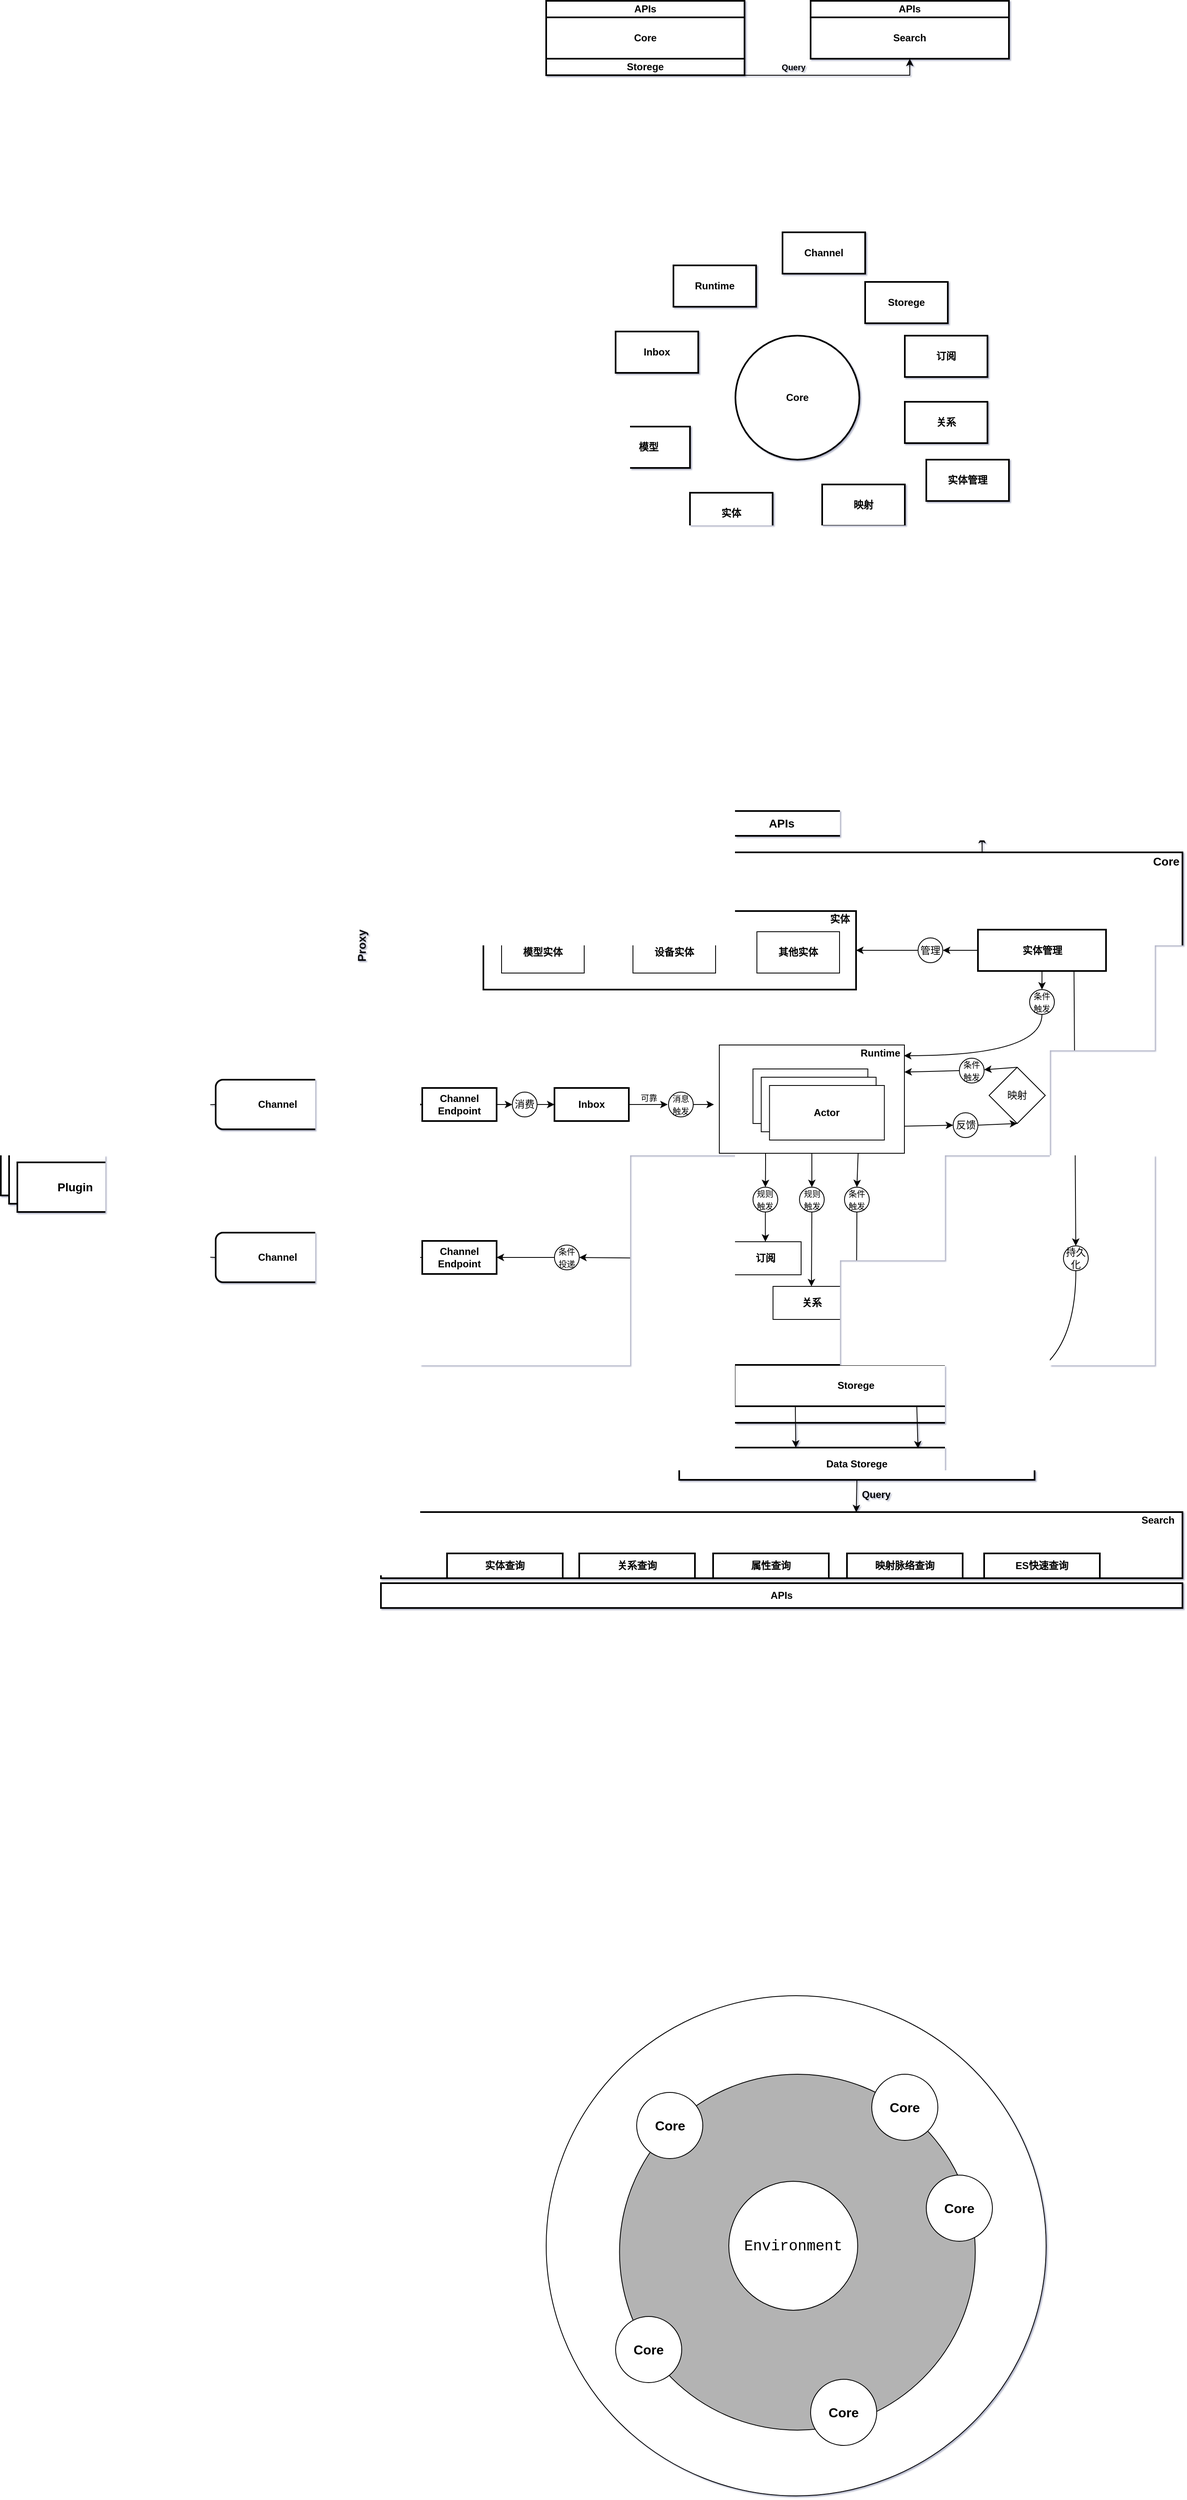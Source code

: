 <mxfile>
    <diagram id="UZr99QGXlJv9sP9Astqp" name="Page-1">
        <mxGraphModel dx="1169" dy="4107" grid="0" gridSize="10" guides="1" tooltips="1" connect="1" arrows="1" fold="1" page="1" pageScale="1" pageWidth="2339" pageHeight="3300" background="#ffffff" math="0" shadow="1">
            <root>
                <mxCell id="0"/>
                <mxCell id="1" parent="0"/>
                <mxCell id="2" style="edgeStyle=orthogonalEdgeStyle;curved=1;rounded=0;orthogonalLoop=1;jettySize=auto;html=1;exitX=0.25;exitY=0;exitDx=0;exitDy=0;entryX=0.25;entryY=1;entryDx=0;entryDy=0;strokeColor=#000000;" parent="1" source="4" target="64" edge="1">
                    <mxGeometry relative="1" as="geometry"/>
                </mxCell>
                <mxCell id="3" style="edgeStyle=orthogonalEdgeStyle;curved=1;rounded=0;orthogonalLoop=1;jettySize=auto;html=1;exitX=0.75;exitY=0;exitDx=0;exitDy=0;entryX=0.75;entryY=1;entryDx=0;entryDy=0;strokeColor=#000000;" parent="1" source="4" target="64" edge="1">
                    <mxGeometry relative="1" as="geometry"/>
                </mxCell>
                <mxCell id="4" value="" style="rounded=0;whiteSpace=wrap;html=1;strokeColor=#000000;strokeWidth=2;fillColor=#FFFFFF;" parent="1" vertex="1">
                    <mxGeometry x="610" y="364" width="970" height="690" as="geometry"/>
                </mxCell>
                <mxCell id="5" value="&lt;font color=&quot;#000000&quot;&gt;&lt;b&gt;实体&lt;/b&gt;&lt;/font&gt;" style="rounded=0;whiteSpace=wrap;html=1;fillColor=#FFFFFF;strokeWidth=2;strokeColor=#000000;" parent="1" vertex="1">
                    <mxGeometry x="984" y="-71" width="100" height="50" as="geometry"/>
                </mxCell>
                <mxCell id="6" value="&lt;font color=&quot;#000000&quot;&gt;&lt;b&gt;订阅&lt;/b&gt;&lt;/font&gt;" style="rounded=0;whiteSpace=wrap;html=1;fillColor=#FFFFFF;strokeWidth=2;strokeColor=#000000;" parent="1" vertex="1">
                    <mxGeometry x="1244" y="-261" width="100" height="50" as="geometry"/>
                </mxCell>
                <mxCell id="7" value="&lt;font color=&quot;#000000&quot;&gt;&lt;b&gt;模型&lt;/b&gt;&lt;/font&gt;" style="rounded=0;whiteSpace=wrap;html=1;fillColor=#FFFFFF;strokeWidth=2;strokeColor=#000000;" parent="1" vertex="1">
                    <mxGeometry x="884" y="-151" width="100" height="50" as="geometry"/>
                </mxCell>
                <mxCell id="8" value="&lt;font color=&quot;#000000&quot;&gt;&lt;b&gt;Core&lt;/b&gt;&lt;/font&gt;" style="ellipse;whiteSpace=wrap;html=1;aspect=fixed;strokeColor=#000000;strokeWidth=2;fillColor=#FFFFFF;" parent="1" vertex="1">
                    <mxGeometry x="1039" y="-261" width="150" height="150" as="geometry"/>
                </mxCell>
                <mxCell id="9" value="&lt;font color=&quot;#000000&quot;&gt;&lt;b&gt;映射&lt;/b&gt;&lt;/font&gt;" style="rounded=0;whiteSpace=wrap;html=1;fillColor=#FFFFFF;strokeWidth=2;strokeColor=#000000;" parent="1" vertex="1">
                    <mxGeometry x="1144" y="-81" width="100" height="50" as="geometry"/>
                </mxCell>
                <mxCell id="10" value="&lt;font color=&quot;#000000&quot;&gt;&lt;b&gt;关系&lt;/b&gt;&lt;/font&gt;" style="rounded=0;whiteSpace=wrap;html=1;fillColor=#FFFFFF;strokeWidth=2;strokeColor=#000000;" parent="1" vertex="1">
                    <mxGeometry x="1244" y="-181" width="100" height="50" as="geometry"/>
                </mxCell>
                <mxCell id="11" value="&lt;font color=&quot;#000000&quot;&gt;&lt;b&gt;Core&lt;/b&gt;&lt;/font&gt;" style="rounded=0;whiteSpace=wrap;html=1;fillColor=#FFFFFF;strokeWidth=2;strokeColor=#000000;" parent="1" vertex="1">
                    <mxGeometry x="810" y="-646" width="240" height="50" as="geometry"/>
                </mxCell>
                <mxCell id="12" style="edgeStyle=orthogonalEdgeStyle;rounded=0;orthogonalLoop=1;jettySize=auto;html=1;exitX=1;exitY=1;exitDx=0;exitDy=0;entryX=0.5;entryY=1;entryDx=0;entryDy=0;strokeColor=#000000;" parent="1" source="13" target="15" edge="1">
                    <mxGeometry relative="1" as="geometry">
                        <Array as="points">
                            <mxPoint x="1250" y="-576"/>
                        </Array>
                    </mxGeometry>
                </mxCell>
                <mxCell id="13" value="&lt;font color=&quot;#000000&quot;&gt;&lt;b&gt;Storege&lt;/b&gt;&lt;/font&gt;" style="rounded=0;whiteSpace=wrap;html=1;fillColor=#FFFFFF;strokeWidth=2;strokeColor=#000000;" parent="1" vertex="1">
                    <mxGeometry x="810" y="-596" width="240" height="20" as="geometry"/>
                </mxCell>
                <mxCell id="14" value="&lt;font color=&quot;#000000&quot;&gt;&lt;b&gt;APIs&lt;/b&gt;&lt;/font&gt;" style="rounded=0;whiteSpace=wrap;html=1;fillColor=#FFFFFF;strokeWidth=2;strokeColor=#000000;" parent="1" vertex="1">
                    <mxGeometry x="810" y="-666" width="240" height="20" as="geometry"/>
                </mxCell>
                <mxCell id="15" value="&lt;font color=&quot;#000000&quot;&gt;&lt;b&gt;Search&lt;/b&gt;&lt;/font&gt;" style="rounded=0;whiteSpace=wrap;html=1;fillColor=#FFFFFF;strokeWidth=2;strokeColor=#000000;" parent="1" vertex="1">
                    <mxGeometry x="1130" y="-646" width="240" height="50" as="geometry"/>
                </mxCell>
                <mxCell id="16" value="&lt;font color=&quot;#000000&quot;&gt;&lt;b&gt;APIs&lt;/b&gt;&lt;/font&gt;" style="rounded=0;whiteSpace=wrap;html=1;fillColor=#FFFFFF;strokeWidth=2;strokeColor=#000000;" parent="1" vertex="1">
                    <mxGeometry x="1130" y="-666" width="240" height="20" as="geometry"/>
                </mxCell>
                <mxCell id="17" value="&lt;b&gt;&lt;font color=&quot;#000000&quot; style=&quot;font-size: 10px&quot;&gt;Query&lt;/font&gt;&lt;/b&gt;" style="text;html=1;align=center;verticalAlign=middle;resizable=0;points=[];autosize=1;strokeColor=none;" parent="1" vertex="1">
                    <mxGeometry x="1089" y="-596" width="40" height="20" as="geometry"/>
                </mxCell>
                <mxCell id="18" value="&lt;font color=&quot;#000000&quot;&gt;&lt;b&gt;Inbox&lt;/b&gt;&lt;/font&gt;" style="rounded=0;whiteSpace=wrap;html=1;fillColor=#FFFFFF;strokeWidth=2;strokeColor=#000000;" parent="1" vertex="1">
                    <mxGeometry x="894" y="-266" width="100" height="50" as="geometry"/>
                </mxCell>
                <mxCell id="19" value="&lt;font color=&quot;#000000&quot;&gt;&lt;b&gt;Runtime&lt;/b&gt;&lt;/font&gt;" style="rounded=0;whiteSpace=wrap;html=1;fillColor=#FFFFFF;strokeWidth=2;strokeColor=#000000;" parent="1" vertex="1">
                    <mxGeometry x="964" y="-346" width="100" height="50" as="geometry"/>
                </mxCell>
                <mxCell id="20" value="&lt;font color=&quot;#000000&quot;&gt;&lt;b&gt;Channel&lt;/b&gt;&lt;/font&gt;" style="rounded=0;whiteSpace=wrap;html=1;fillColor=#FFFFFF;strokeWidth=2;strokeColor=#000000;" parent="1" vertex="1">
                    <mxGeometry x="1096" y="-386" width="100" height="50" as="geometry"/>
                </mxCell>
                <mxCell id="21" value="&lt;font color=&quot;#000000&quot;&gt;&lt;b&gt;实体管理&lt;/b&gt;&lt;/font&gt;" style="rounded=0;whiteSpace=wrap;html=1;fillColor=#FFFFFF;strokeWidth=2;strokeColor=#000000;" parent="1" vertex="1">
                    <mxGeometry x="1270" y="-111" width="100" height="50" as="geometry"/>
                </mxCell>
                <mxCell id="37" style="edgeStyle=orthogonalEdgeStyle;curved=1;rounded=0;orthogonalLoop=1;jettySize=auto;html=1;exitX=0;exitY=0.5;exitDx=0;exitDy=0;entryX=1;entryY=0.5;entryDx=0;entryDy=0;strokeColor=#000000;" parent="1" source="38" edge="1">
                    <mxGeometry relative="1" as="geometry">
                        <mxPoint x="850" y="854" as="targetPoint"/>
                    </mxGeometry>
                </mxCell>
                <mxCell id="43" style="edgeStyle=orthogonalEdgeStyle;curved=1;rounded=0;orthogonalLoop=1;jettySize=auto;html=1;exitX=1;exitY=0.5;exitDx=0;exitDy=0;entryX=0;entryY=0.5;entryDx=0;entryDy=0;strokeColor=#000000;" parent="1" source="44" edge="1">
                    <mxGeometry relative="1" as="geometry">
                        <mxPoint x="957" y="669" as="targetPoint"/>
                    </mxGeometry>
                </mxCell>
                <mxCell id="44" value="&lt;font color=&quot;#000000&quot;&gt;&lt;b&gt;Inbox&lt;/b&gt;&lt;/font&gt;" style="rounded=0;whiteSpace=wrap;html=1;fillColor=#FFFFFF;strokeWidth=2;strokeColor=#000000;" parent="1" vertex="1">
                    <mxGeometry x="820" y="649" width="90" height="40" as="geometry"/>
                </mxCell>
                <mxCell id="45" style="edgeStyle=orthogonalEdgeStyle;curved=1;rounded=0;orthogonalLoop=1;jettySize=auto;html=1;exitX=1;exitY=0.5;exitDx=0;exitDy=0;entryX=0;entryY=0.5;entryDx=0;entryDy=0;strokeColor=#000000;" parent="1" source="47" target="83" edge="1">
                    <mxGeometry relative="1" as="geometry"/>
                </mxCell>
                <mxCell id="46" style="edgeStyle=orthogonalEdgeStyle;curved=1;rounded=0;orthogonalLoop=1;jettySize=auto;html=1;exitX=0;exitY=0.5;exitDx=0;exitDy=0;entryX=1;entryY=0.5;entryDx=0;entryDy=0;strokeColor=#000000;" parent="1" source="47" target="102" edge="1">
                    <mxGeometry relative="1" as="geometry"/>
                </mxCell>
                <mxCell id="47" value="&lt;font color=&quot;#000000&quot;&gt;&lt;b&gt;Channel&lt;/b&gt;&lt;/font&gt;" style="rounded=1;whiteSpace=wrap;html=1;strokeColor=#000000;strokeWidth=2;fillColor=#FFFFFF;" parent="1" vertex="1">
                    <mxGeometry x="410" y="639" width="150" height="60" as="geometry"/>
                </mxCell>
                <mxCell id="48" style="edgeStyle=orthogonalEdgeStyle;curved=1;rounded=0;orthogonalLoop=1;jettySize=auto;html=1;exitX=1;exitY=0.5;exitDx=0;exitDy=0;strokeColor=#000000;" parent="1" source="49" target="44" edge="1">
                    <mxGeometry relative="1" as="geometry"/>
                </mxCell>
                <mxCell id="49" value="&lt;font color=&quot;#000000&quot;&gt;消费&lt;/font&gt;" style="ellipse;whiteSpace=wrap;html=1;aspect=fixed;strokeColor=#000000;strokeWidth=1;fillColor=#FFFFFF;" parent="1" vertex="1">
                    <mxGeometry x="769" y="654" width="30" height="30" as="geometry"/>
                </mxCell>
                <mxCell id="105" style="edgeStyle=none;html=1;exitX=0;exitY=0.5;exitDx=0;exitDy=0;entryX=1;entryY=0.5;entryDx=0;entryDy=0;strokeColor=#000000;" parent="1" source="52" target="61" edge="1">
                    <mxGeometry relative="1" as="geometry"/>
                </mxCell>
                <mxCell id="131" style="edgeStyle=none;html=1;exitX=0.5;exitY=1;exitDx=0;exitDy=0;entryX=0.5;entryY=0;entryDx=0;entryDy=0;strokeColor=#000000;" parent="1" source="52" target="130" edge="1">
                    <mxGeometry relative="1" as="geometry"/>
                </mxCell>
                <mxCell id="152" style="edgeStyle=none;html=1;exitX=0.75;exitY=1;exitDx=0;exitDy=0;strokeColor=#000000;" parent="1" source="52" target="151" edge="1">
                    <mxGeometry relative="1" as="geometry"/>
                </mxCell>
                <mxCell id="52" value="&lt;font color=&quot;#000000&quot;&gt;&lt;b&gt;实体管理&lt;/b&gt;&lt;/font&gt;" style="rounded=0;whiteSpace=wrap;html=1;fillColor=#FFFFFF;strokeWidth=2;strokeColor=#000000;" parent="1" vertex="1">
                    <mxGeometry x="1332.5" y="457.5" width="155" height="50" as="geometry"/>
                </mxCell>
                <mxCell id="55" value="" style="rounded=0;whiteSpace=wrap;html=1;strokeColor=#000000;strokeWidth=2;fillColor=#FFFFFF;" parent="1" vertex="1">
                    <mxGeometry x="734" y="435" width="451" height="95" as="geometry"/>
                </mxCell>
                <mxCell id="56" value="&lt;font color=&quot;#000000&quot;&gt;&lt;b&gt;模型实体&lt;/b&gt;&lt;/font&gt;" style="rounded=0;whiteSpace=wrap;html=1;fillColor=#FFFFFF;strokeWidth=1;strokeColor=#000000;" parent="1" vertex="1">
                    <mxGeometry x="756" y="460" width="100" height="50" as="geometry"/>
                </mxCell>
                <mxCell id="57" value="&lt;font color=&quot;#000000&quot;&gt;&lt;b&gt;设备实体&lt;/b&gt;&lt;/font&gt;" style="rounded=0;whiteSpace=wrap;html=1;fillColor=#FFFFFF;strokeWidth=1;strokeColor=#000000;" parent="1" vertex="1">
                    <mxGeometry x="915" y="460" width="100" height="50" as="geometry"/>
                </mxCell>
                <mxCell id="106" style="edgeStyle=none;html=1;exitX=0;exitY=0.5;exitDx=0;exitDy=0;entryX=1;entryY=0.5;entryDx=0;entryDy=0;strokeColor=#000000;" parent="1" source="61" target="55" edge="1">
                    <mxGeometry relative="1" as="geometry"/>
                </mxCell>
                <mxCell id="61" value="&lt;font color=&quot;#000000&quot;&gt;管理&lt;/font&gt;" style="ellipse;whiteSpace=wrap;html=1;aspect=fixed;strokeColor=#000000;strokeWidth=1;fillColor=#FFFFFF;" parent="1" vertex="1">
                    <mxGeometry x="1260" y="467.5" width="30" height="30" as="geometry"/>
                </mxCell>
                <mxCell id="62" value="&lt;font color=&quot;#000000&quot;&gt;&lt;b&gt;其他实体&lt;/b&gt;&lt;/font&gt;" style="rounded=0;whiteSpace=wrap;html=1;fillColor=#FFFFFF;strokeWidth=1;strokeColor=#000000;" parent="1" vertex="1">
                    <mxGeometry x="1065" y="460" width="100" height="50" as="geometry"/>
                </mxCell>
                <mxCell id="63" value="&lt;b style=&quot;color: rgb(0 , 0 , 0)&quot;&gt;实体&lt;/b&gt;" style="text;html=1;align=center;verticalAlign=middle;resizable=0;points=[];autosize=1;strokeColor=none;" parent="1" vertex="1">
                    <mxGeometry x="1145" y="435" width="40" height="20" as="geometry"/>
                </mxCell>
                <mxCell id="64" value="&lt;font color=&quot;#000000&quot; style=&quot;font-size: 14px&quot;&gt;&lt;b&gt;APIs&lt;/b&gt;&lt;/font&gt;" style="rounded=0;whiteSpace=wrap;html=1;strokeColor=#000000;strokeWidth=2;fillColor=#FFFFFF;" parent="1" vertex="1">
                    <mxGeometry x="610" y="314" width="970" height="30" as="geometry"/>
                </mxCell>
                <mxCell id="65" value="&lt;font color=&quot;#000000&quot;&gt;&lt;b&gt;Storege&lt;/b&gt;&lt;/font&gt;" style="rounded=0;whiteSpace=wrap;html=1;fillColor=#FFFFFF;strokeWidth=2;strokeColor=#000000;" parent="1" vertex="1">
                    <mxGeometry x="1196" y="-326" width="100" height="50" as="geometry"/>
                </mxCell>
                <mxCell id="136" style="edgeStyle=none;html=1;exitX=0.25;exitY=1;exitDx=0;exitDy=0;entryX=0.328;entryY=0;entryDx=0;entryDy=0;entryPerimeter=0;strokeColor=#000000;" parent="1" source="68" target="79" edge="1">
                    <mxGeometry relative="1" as="geometry"/>
                </mxCell>
                <mxCell id="137" style="edgeStyle=none;html=1;exitX=0.75;exitY=1;exitDx=0;exitDy=0;entryX=0.672;entryY=0.026;entryDx=0;entryDy=0;entryPerimeter=0;strokeColor=#000000;" parent="1" source="68" target="79" edge="1">
                    <mxGeometry relative="1" as="geometry"/>
                </mxCell>
                <mxCell id="68" value="&lt;font color=&quot;#000000&quot;&gt;&lt;b&gt;Storege&lt;/b&gt;&lt;/font&gt;" style="rounded=0;whiteSpace=wrap;html=1;fillColor=#FFFFFF;strokeWidth=2;strokeColor=#000000;" parent="1" vertex="1">
                    <mxGeometry x="1038" y="984" width="294" height="50" as="geometry"/>
                </mxCell>
                <mxCell id="76" style="edgeStyle=orthogonalEdgeStyle;curved=1;rounded=0;orthogonalLoop=1;jettySize=auto;html=1;exitX=1;exitY=0.5;exitDx=0;exitDy=0;strokeColor=#000000;" parent="1" edge="1">
                    <mxGeometry relative="1" as="geometry">
                        <mxPoint x="980" y="669" as="sourcePoint"/>
                        <mxPoint x="1013" y="669" as="targetPoint"/>
                    </mxGeometry>
                </mxCell>
                <mxCell id="78" style="edgeStyle=orthogonalEdgeStyle;curved=1;rounded=0;orthogonalLoop=1;jettySize=auto;html=1;exitX=0.5;exitY=1;exitDx=0;exitDy=0;entryX=0.593;entryY=0.003;entryDx=0;entryDy=0;entryPerimeter=0;strokeColor=#000000;" parent="1" source="79" edge="1" target="90">
                    <mxGeometry relative="1" as="geometry">
                        <mxPoint x="1185.68" y="1224" as="targetPoint"/>
                    </mxGeometry>
                </mxCell>
                <mxCell id="79" value="&lt;font color=&quot;#000000&quot;&gt;&lt;b&gt;Data Storege&lt;/b&gt;&lt;/font&gt;" style="rounded=0;whiteSpace=wrap;html=1;strokeColor=#000000;strokeWidth=2;fillColor=#FFFFFF;" parent="1" vertex="1">
                    <mxGeometry x="971" y="1084" width="430" height="39" as="geometry"/>
                </mxCell>
                <mxCell id="121" style="edgeStyle=none;html=1;exitX=1;exitY=0.5;exitDx=0;exitDy=0;entryX=0.5;entryY=1;entryDx=0;entryDy=0;strokeColor=#000000;" parent="1" source="81" target="119" edge="1">
                    <mxGeometry relative="1" as="geometry"/>
                </mxCell>
                <mxCell id="81" value="&lt;font color=&quot;#000000&quot;&gt;反馈&lt;/font&gt;" style="ellipse;whiteSpace=wrap;html=1;aspect=fixed;strokeColor=#000000;strokeWidth=1;fillColor=#FFFFFF;" parent="1" vertex="1">
                    <mxGeometry x="1302.5" y="679" width="30" height="30" as="geometry"/>
                </mxCell>
                <mxCell id="82" style="edgeStyle=orthogonalEdgeStyle;curved=1;rounded=0;orthogonalLoop=1;jettySize=auto;html=1;exitX=1;exitY=0.5;exitDx=0;exitDy=0;entryX=0;entryY=0.5;entryDx=0;entryDy=0;strokeColor=#000000;" parent="1" source="83" target="49" edge="1">
                    <mxGeometry relative="1" as="geometry"/>
                </mxCell>
                <mxCell id="83" value="&lt;font color=&quot;#000000&quot;&gt;&lt;b&gt;Channel Endpoint&lt;/b&gt;&lt;/font&gt;" style="rounded=0;whiteSpace=wrap;html=1;fillColor=#FFFFFF;strokeWidth=2;strokeColor=#000000;" parent="1" vertex="1">
                    <mxGeometry x="660" y="649" width="90" height="40" as="geometry"/>
                </mxCell>
                <mxCell id="84" style="edgeStyle=orthogonalEdgeStyle;curved=1;rounded=0;orthogonalLoop=1;jettySize=auto;html=1;exitX=0;exitY=0.5;exitDx=0;exitDy=0;strokeColor=#000000;entryX=1;entryY=0.5;entryDx=0;entryDy=0;" parent="1" source="85" target="89" edge="1">
                    <mxGeometry relative="1" as="geometry">
                        <mxPoint x="550" y="854" as="targetPoint"/>
                    </mxGeometry>
                </mxCell>
                <mxCell id="85" value="&lt;font color=&quot;#000000&quot;&gt;&lt;b&gt;Channel Endpoint&lt;/b&gt;&lt;/font&gt;" style="rounded=0;whiteSpace=wrap;html=1;fillColor=#FFFFFF;strokeWidth=2;strokeColor=#000000;" parent="1" vertex="1">
                    <mxGeometry x="660" y="834" width="90" height="40" as="geometry"/>
                </mxCell>
                <mxCell id="86" style="edgeStyle=orthogonalEdgeStyle;curved=1;rounded=0;orthogonalLoop=1;jettySize=auto;html=1;exitX=0;exitY=0.5;exitDx=0;exitDy=0;strokeColor=#000000;" parent="1" source="155" target="85" edge="1">
                    <mxGeometry relative="1" as="geometry">
                        <mxPoint x="805" y="854" as="sourcePoint"/>
                    </mxGeometry>
                </mxCell>
                <mxCell id="88" style="edgeStyle=orthogonalEdgeStyle;curved=1;rounded=0;orthogonalLoop=1;jettySize=auto;html=1;exitX=0;exitY=0.5;exitDx=0;exitDy=0;entryX=1;entryY=0.5;entryDx=0;entryDy=0;strokeColor=#000000;" parent="1" source="89" target="102" edge="1">
                    <mxGeometry relative="1" as="geometry"/>
                </mxCell>
                <mxCell id="89" value="&lt;font color=&quot;#000000&quot;&gt;&lt;b&gt;Channel&lt;/b&gt;&lt;/font&gt;" style="rounded=1;whiteSpace=wrap;html=1;strokeColor=#000000;strokeWidth=2;fillColor=#FFFFFF;" parent="1" vertex="1">
                    <mxGeometry x="410" y="824" width="150" height="60" as="geometry"/>
                </mxCell>
                <mxCell id="90" value="" style="rounded=0;whiteSpace=wrap;html=1;strokeColor=#000000;strokeWidth=2;fillColor=#FFFFFF;" parent="1" vertex="1">
                    <mxGeometry x="610" y="1162" width="970" height="80" as="geometry"/>
                </mxCell>
                <mxCell id="91" value="&lt;b&gt;&lt;font color=&quot;#000000&quot;&gt;Query&lt;/font&gt;&lt;/b&gt;" style="text;html=1;align=center;verticalAlign=middle;resizable=0;points=[];autosize=1;strokeColor=none;" parent="1" vertex="1">
                    <mxGeometry x="1184" y="1131" width="50" height="20" as="geometry"/>
                </mxCell>
                <mxCell id="92" value="&lt;font color=&quot;#000000&quot;&gt;&lt;b&gt;APIs&lt;/b&gt;&lt;/font&gt;" style="rounded=0;whiteSpace=wrap;html=1;strokeColor=#000000;strokeWidth=2;fillColor=#FFFFFF;" parent="1" vertex="1">
                    <mxGeometry x="610" y="1248" width="970" height="30" as="geometry"/>
                </mxCell>
                <mxCell id="93" value="&lt;b&gt;&lt;font color=&quot;#000000&quot;&gt;实体查询&lt;/font&gt;&lt;/b&gt;" style="rounded=0;whiteSpace=wrap;html=1;strokeColor=#000000;strokeWidth=2;fillColor=#FFFFFF;" parent="1" vertex="1">
                    <mxGeometry x="690" y="1212" width="140" height="30" as="geometry"/>
                </mxCell>
                <mxCell id="94" value="&lt;b&gt;&lt;font color=&quot;#000000&quot;&gt;关系查询&lt;/font&gt;&lt;/b&gt;" style="rounded=0;whiteSpace=wrap;html=1;strokeColor=#000000;strokeWidth=2;fillColor=#FFFFFF;" parent="1" vertex="1">
                    <mxGeometry x="850" y="1212" width="140" height="30" as="geometry"/>
                </mxCell>
                <mxCell id="95" value="&lt;b&gt;&lt;font color=&quot;#000000&quot;&gt;属性查询&lt;/font&gt;&lt;/b&gt;" style="rounded=0;whiteSpace=wrap;html=1;strokeColor=#000000;strokeWidth=2;fillColor=#FFFFFF;" parent="1" vertex="1">
                    <mxGeometry x="1012" y="1212" width="140" height="30" as="geometry"/>
                </mxCell>
                <mxCell id="96" value="&lt;b&gt;&lt;font color=&quot;#000000&quot;&gt;映射脉络查询&lt;/font&gt;&lt;/b&gt;" style="rounded=0;whiteSpace=wrap;html=1;strokeColor=#000000;strokeWidth=2;fillColor=#FFFFFF;" parent="1" vertex="1">
                    <mxGeometry x="1174" y="1212" width="140" height="30" as="geometry"/>
                </mxCell>
                <mxCell id="97" value="&lt;b&gt;&lt;font color=&quot;#000000&quot;&gt;ES快速查询&lt;/font&gt;&lt;/b&gt;" style="rounded=0;whiteSpace=wrap;html=1;strokeColor=#000000;strokeWidth=2;fillColor=#FFFFFF;" parent="1" vertex="1">
                    <mxGeometry x="1340" y="1212" width="140" height="30" as="geometry"/>
                </mxCell>
                <mxCell id="98" value="&lt;b style=&quot;color: rgb(0 , 0 , 0)&quot;&gt;Search&lt;/b&gt;" style="text;html=1;align=center;verticalAlign=middle;resizable=0;points=[];autosize=1;strokeColor=none;" parent="1" vertex="1">
                    <mxGeometry x="1520" y="1162" width="60" height="20" as="geometry"/>
                </mxCell>
                <mxCell id="99" value="" style="group" parent="1" vertex="1" connectable="0">
                    <mxGeometry x="150" y="719" width="160" height="80" as="geometry"/>
                </mxCell>
                <mxCell id="100" value="" style="rounded=0;whiteSpace=wrap;html=1;strokeColor=#000000;strokeWidth=2;fillColor=#FFFFFF;" parent="99" vertex="1">
                    <mxGeometry width="140" height="60" as="geometry"/>
                </mxCell>
                <mxCell id="101" value="" style="rounded=0;whiteSpace=wrap;html=1;strokeColor=#000000;strokeWidth=2;fillColor=#FFFFFF;" parent="99" vertex="1">
                    <mxGeometry x="10" y="10" width="140" height="60" as="geometry"/>
                </mxCell>
                <mxCell id="102" value="&lt;b&gt;&lt;font color=&quot;#000000&quot; style=&quot;font-size: 14px&quot;&gt;Plugin&lt;/font&gt;&lt;/b&gt;" style="rounded=0;whiteSpace=wrap;html=1;strokeColor=#000000;strokeWidth=2;fillColor=#FFFFFF;" parent="99" vertex="1">
                    <mxGeometry x="20" y="20" width="140" height="60" as="geometry"/>
                </mxCell>
                <mxCell id="103" value="&lt;b style=&quot;color: rgb(0 , 0 , 0)&quot;&gt;&lt;font style=&quot;font-size: 14px&quot;&gt;Core&lt;/font&gt;&lt;/b&gt;" style="text;html=1;align=center;verticalAlign=middle;resizable=0;points=[];autosize=1;strokeColor=none;" parent="1" vertex="1">
                    <mxGeometry x="1539" y="365" width="42" height="19" as="geometry"/>
                </mxCell>
                <mxCell id="104" value="&lt;font color=&quot;#000000&quot; style=&quot;font-size: 10px&quot;&gt;可靠&lt;/font&gt;" style="text;html=1;align=center;verticalAlign=middle;resizable=0;points=[];autosize=1;strokeColor=none;" parent="1" vertex="1">
                    <mxGeometry x="919" y="651" width="30" height="19" as="geometry"/>
                </mxCell>
                <mxCell id="122" style="edgeStyle=none;html=1;exitX=1;exitY=0.75;exitDx=0;exitDy=0;entryX=0;entryY=0.5;entryDx=0;entryDy=0;strokeColor=#000000;" parent="1" source="109" target="81" edge="1">
                    <mxGeometry relative="1" as="geometry"/>
                </mxCell>
                <mxCell id="134" style="edgeStyle=none;html=1;exitX=0.75;exitY=1;exitDx=0;exitDy=0;entryX=0.5;entryY=0;entryDx=0;entryDy=0;strokeColor=#000000;" parent="1" source="109" target="133" edge="1">
                    <mxGeometry relative="1" as="geometry"/>
                </mxCell>
                <mxCell id="141" style="edgeStyle=none;html=1;exitX=0.5;exitY=1;exitDx=0;exitDy=0;entryX=0.5;entryY=0;entryDx=0;entryDy=0;strokeColor=#000000;" parent="1" source="109" target="140" edge="1">
                    <mxGeometry relative="1" as="geometry"/>
                </mxCell>
                <mxCell id="150" style="edgeStyle=orthogonalEdgeStyle;curved=1;html=1;exitX=0.25;exitY=1;exitDx=0;exitDy=0;entryX=0.5;entryY=0;entryDx=0;entryDy=0;strokeColor=#000000;" parent="1" source="109" target="147" edge="1">
                    <mxGeometry relative="1" as="geometry"/>
                </mxCell>
                <mxCell id="109" value="" style="rounded=0;whiteSpace=wrap;html=1;fillColor=#FFFFFF;strokeColor=#000000;" parent="1" vertex="1">
                    <mxGeometry x="1019.5" y="597" width="224" height="131" as="geometry"/>
                </mxCell>
                <mxCell id="36" value="&lt;font color=&quot;#000000&quot;&gt;&lt;b&gt;Runtime&lt;/b&gt;&lt;/font&gt;" style="text;html=1;align=center;verticalAlign=middle;resizable=0;points=[];autosize=1;strokeColor=none;" parent="1" vertex="1">
                    <mxGeometry x="1184" y="597" width="60" height="20" as="geometry"/>
                </mxCell>
                <mxCell id="125" style="edgeStyle=none;html=1;exitX=0.5;exitY=0;exitDx=0;exitDy=0;strokeColor=#000000;" parent="1" source="119" target="124" edge="1">
                    <mxGeometry relative="1" as="geometry"/>
                </mxCell>
                <mxCell id="119" value="&lt;span style=&quot;color: rgb(0 , 0 , 0)&quot;&gt;映射&lt;/span&gt;" style="rhombus;whiteSpace=wrap;html=1;strokeColor=#000000;strokeWidth=1;fillColor=#FFFFFF;" parent="1" vertex="1">
                    <mxGeometry x="1346" y="624" width="68" height="68" as="geometry"/>
                </mxCell>
                <mxCell id="126" style="edgeStyle=none;html=1;exitX=0;exitY=0.5;exitDx=0;exitDy=0;entryX=1;entryY=0.25;entryDx=0;entryDy=0;strokeColor=#000000;" parent="1" source="124" target="109" edge="1">
                    <mxGeometry relative="1" as="geometry"/>
                </mxCell>
                <mxCell id="124" value="&lt;font color=&quot;#000000&quot; style=&quot;font-size: 10px&quot;&gt;条件&lt;br&gt;触发&lt;/font&gt;" style="ellipse;whiteSpace=wrap;html=1;aspect=fixed;strokeColor=#000000;strokeWidth=1;fillColor=#FFFFFF;" parent="1" vertex="1">
                    <mxGeometry x="1310" y="613" width="30" height="30" as="geometry"/>
                </mxCell>
                <mxCell id="132" style="edgeStyle=orthogonalEdgeStyle;curved=1;html=1;exitX=0.5;exitY=1;exitDx=0;exitDy=0;entryX=0.983;entryY=0.65;entryDx=0;entryDy=0;entryPerimeter=0;strokeColor=#000000;" parent="1" source="130" target="36" edge="1">
                    <mxGeometry relative="1" as="geometry"/>
                </mxCell>
                <mxCell id="130" value="&lt;font color=&quot;#000000&quot; style=&quot;font-size: 10px&quot;&gt;条件&lt;br&gt;触发&lt;/font&gt;" style="ellipse;whiteSpace=wrap;html=1;aspect=fixed;strokeColor=#000000;strokeWidth=1;fillColor=#FFFFFF;" parent="1" vertex="1">
                    <mxGeometry x="1395" y="530" width="30" height="30" as="geometry"/>
                </mxCell>
                <mxCell id="135" style="edgeStyle=none;html=1;exitX=0.5;exitY=1;exitDx=0;exitDy=0;entryX=0.5;entryY=0;entryDx=0;entryDy=0;strokeColor=#000000;" parent="1" source="133" target="68" edge="1">
                    <mxGeometry relative="1" as="geometry"/>
                </mxCell>
                <mxCell id="133" value="&lt;font color=&quot;#000000&quot; style=&quot;font-size: 10px&quot;&gt;条件&lt;br&gt;触发&lt;/font&gt;" style="ellipse;whiteSpace=wrap;html=1;aspect=fixed;strokeColor=#000000;strokeWidth=1;fillColor=#FFFFFF;" parent="1" vertex="1">
                    <mxGeometry x="1171" y="769" width="30" height="30" as="geometry"/>
                </mxCell>
                <mxCell id="27" value="&lt;font color=&quot;#000000&quot;&gt;&lt;b&gt;关系&lt;/b&gt;&lt;/font&gt;" style="rounded=0;whiteSpace=wrap;html=1;fillColor=#FFFFFF;strokeWidth=1;strokeColor=#000000;" parent="1" vertex="1">
                    <mxGeometry x="1084.5" y="889" width="93" height="40" as="geometry"/>
                </mxCell>
                <mxCell id="38" value="&lt;font color=&quot;#000000&quot;&gt;&lt;b&gt;订阅&lt;/b&gt;&lt;/font&gt;" style="rounded=0;whiteSpace=wrap;html=1;fillColor=#FFFFFF;strokeWidth=1;strokeColor=#000000;" parent="1" vertex="1">
                    <mxGeometry x="1032" y="835" width="86.5" height="40" as="geometry"/>
                </mxCell>
                <mxCell id="142" style="edgeStyle=none;html=1;exitX=0.5;exitY=1;exitDx=0;exitDy=0;entryX=0.5;entryY=0;entryDx=0;entryDy=0;strokeColor=#000000;" parent="1" source="140" target="27" edge="1">
                    <mxGeometry relative="1" as="geometry"/>
                </mxCell>
                <mxCell id="140" value="&lt;font color=&quot;#000000&quot; style=&quot;font-size: 10px&quot;&gt;规则&lt;br&gt;触发&lt;/font&gt;" style="ellipse;whiteSpace=wrap;html=1;aspect=fixed;strokeColor=#000000;strokeWidth=1;fillColor=#FFFFFF;" parent="1" vertex="1">
                    <mxGeometry x="1116.5" y="769" width="30" height="30" as="geometry"/>
                </mxCell>
                <mxCell id="149" value="" style="edgeStyle=orthogonalEdgeStyle;curved=1;html=1;strokeColor=#000000;" parent="1" source="147" target="38" edge="1">
                    <mxGeometry relative="1" as="geometry"/>
                </mxCell>
                <mxCell id="147" value="&lt;font color=&quot;#000000&quot; style=&quot;font-size: 10px&quot;&gt;规则&lt;br&gt;触发&lt;/font&gt;" style="ellipse;whiteSpace=wrap;html=1;aspect=fixed;strokeColor=#000000;strokeWidth=1;fillColor=#FFFFFF;" parent="1" vertex="1">
                    <mxGeometry x="1060.25" y="769" width="30" height="30" as="geometry"/>
                </mxCell>
                <mxCell id="153" style="edgeStyle=orthogonalEdgeStyle;curved=1;html=1;exitX=0.5;exitY=1;exitDx=0;exitDy=0;entryX=1;entryY=0.5;entryDx=0;entryDy=0;strokeColor=#000000;" parent="1" source="151" target="68" edge="1">
                    <mxGeometry relative="1" as="geometry"/>
                </mxCell>
                <mxCell id="151" value="&lt;font color=&quot;#000000&quot;&gt;持久化&lt;/font&gt;" style="ellipse;whiteSpace=wrap;html=1;aspect=fixed;strokeColor=#000000;strokeWidth=1;fillColor=#FFFFFF;" parent="1" vertex="1">
                    <mxGeometry x="1436" y="840" width="30" height="30" as="geometry"/>
                </mxCell>
                <mxCell id="154" value="&lt;span style=&quot;color: rgb(0 , 0 , 0) ; font-size: 10px&quot;&gt;消息&lt;/span&gt;&lt;br style=&quot;color: rgb(0 , 0 , 0) ; font-size: 10px&quot;&gt;&lt;span style=&quot;color: rgb(0 , 0 , 0) ; font-size: 10px&quot;&gt;触发&lt;/span&gt;" style="ellipse;whiteSpace=wrap;html=1;aspect=fixed;strokeColor=#000000;strokeWidth=1;fillColor=#FFFFFF;" parent="1" vertex="1">
                    <mxGeometry x="958" y="654" width="30" height="30" as="geometry"/>
                </mxCell>
                <mxCell id="155" value="&lt;font style=&quot;font-size: 10px&quot;&gt;&lt;span style=&quot;color: rgb(0 , 0 , 0)&quot;&gt;条件&lt;/span&gt;&lt;br style=&quot;color: rgb(0 , 0 , 0)&quot;&gt;&lt;span style=&quot;color: rgb(0 , 0 , 0)&quot;&gt;投递&lt;/span&gt;&lt;/font&gt;" style="ellipse;whiteSpace=wrap;html=1;aspect=fixed;strokeColor=#000000;strokeWidth=1;fillColor=#FFFFFF;" parent="1" vertex="1">
                    <mxGeometry x="820" y="839" width="30" height="30" as="geometry"/>
                </mxCell>
                <mxCell id="156" value="" style="rounded=0;whiteSpace=wrap;html=1;strokeColor=#000000;strokeWidth=1;fillColor=#FFFFFF;" parent="1" vertex="1">
                    <mxGeometry x="1060.25" y="626" width="139" height="66" as="geometry"/>
                </mxCell>
                <mxCell id="157" value="" style="rounded=0;whiteSpace=wrap;html=1;strokeColor=#000000;strokeWidth=1;fillColor=#FFFFFF;" parent="1" vertex="1">
                    <mxGeometry x="1070.25" y="636" width="139" height="66" as="geometry"/>
                </mxCell>
                <mxCell id="158" value="&lt;b&gt;&lt;font color=&quot;#000000&quot;&gt;Actor&lt;/font&gt;&lt;/b&gt;" style="rounded=0;whiteSpace=wrap;html=1;strokeColor=#000000;strokeWidth=1;fillColor=#FFFFFF;" parent="1" vertex="1">
                    <mxGeometry x="1080.25" y="646" width="139" height="66" as="geometry"/>
                </mxCell>
                <mxCell id="160" value="" style="ellipse;whiteSpace=wrap;html=1;aspect=fixed;" parent="1" vertex="1">
                    <mxGeometry x="810" y="1747" width="605" height="605" as="geometry"/>
                </mxCell>
                <mxCell id="161" value="" style="ellipse;whiteSpace=wrap;html=1;aspect=fixed;fillColor=#B3B3B3;" parent="1" vertex="1">
                    <mxGeometry x="898.75" y="1842" width="430.5" height="430.5" as="geometry"/>
                </mxCell>
                <mxCell id="162" value="&lt;font color=&quot;#000000&quot; style=&quot;font-size: 18px&quot; face=&quot;Courier New&quot;&gt;Environment&lt;/font&gt;" style="ellipse;whiteSpace=wrap;html=1;aspect=fixed;fillColor=#FFFFFF;" parent="1" vertex="1">
                    <mxGeometry x="1031" y="1971.5" width="156" height="156" as="geometry"/>
                </mxCell>
                <mxCell id="163" value="&lt;b&gt;&lt;font style=&quot;font-size: 16px&quot; color=&quot;#000000&quot;&gt;Core&lt;/font&gt;&lt;/b&gt;" style="ellipse;whiteSpace=wrap;html=1;aspect=fixed;fillColor=#FFFFFF;" parent="1" vertex="1">
                    <mxGeometry x="919.5" y="1864" width="80" height="80" as="geometry"/>
                </mxCell>
                <mxCell id="164" value="&lt;b&gt;&lt;font style=&quot;font-size: 16px&quot; color=&quot;#000000&quot;&gt;Core&lt;/font&gt;&lt;/b&gt;" style="ellipse;whiteSpace=wrap;html=1;aspect=fixed;fillColor=#FFFFFF;" parent="1" vertex="1">
                    <mxGeometry x="894" y="2135" width="80" height="80" as="geometry"/>
                </mxCell>
                <mxCell id="165" value="&lt;b&gt;&lt;font style=&quot;font-size: 16px&quot; color=&quot;#000000&quot;&gt;Core&lt;/font&gt;&lt;/b&gt;" style="ellipse;whiteSpace=wrap;html=1;aspect=fixed;fillColor=#FFFFFF;" parent="1" vertex="1">
                    <mxGeometry x="1204" y="1842" width="80" height="80" as="geometry"/>
                </mxCell>
                <mxCell id="166" value="&lt;b&gt;&lt;font style=&quot;font-size: 16px&quot; color=&quot;#000000&quot;&gt;Core&lt;/font&gt;&lt;/b&gt;" style="ellipse;whiteSpace=wrap;html=1;aspect=fixed;fillColor=#FFFFFF;" parent="1" vertex="1">
                    <mxGeometry x="1270" y="1964" width="80" height="80" as="geometry"/>
                </mxCell>
                <mxCell id="167" value="&lt;b&gt;&lt;font style=&quot;font-size: 16px&quot; color=&quot;#000000&quot;&gt;Core&lt;/font&gt;&lt;/b&gt;" style="ellipse;whiteSpace=wrap;html=1;aspect=fixed;fillColor=#FFFFFF;" parent="1" vertex="1">
                    <mxGeometry x="1130" y="2211" width="80" height="80" as="geometry"/>
                </mxCell>
                <mxCell id="168" value="&lt;b&gt;&lt;font style=&quot;font-size: 18px&quot; color=&quot;#ffffff&quot;&gt;Runtime&lt;/font&gt;&lt;/b&gt;" style="text;html=1;align=center;verticalAlign=middle;resizable=0;points=[];autosize=1;strokeColor=none;" parent="1" vertex="1">
                    <mxGeometry x="1080.25" y="1785" width="82" height="20" as="geometry"/>
                </mxCell>
                <mxCell id="169" value="&lt;b&gt;&lt;font color=&quot;#000000&quot; style=&quot;font-size: 14px&quot;&gt;Proxy&lt;/font&gt;&lt;/b&gt;" style="rounded=0;whiteSpace=wrap;html=1;fillColor=#F0F0F0;strokeColor=#000000;rotation=-90;" vertex="1" parent="1">
                    <mxGeometry x="473.25" y="457.75" width="226.5" height="38" as="geometry"/>
                </mxCell>
            </root>
        </mxGraphModel>
    </diagram>
</mxfile>